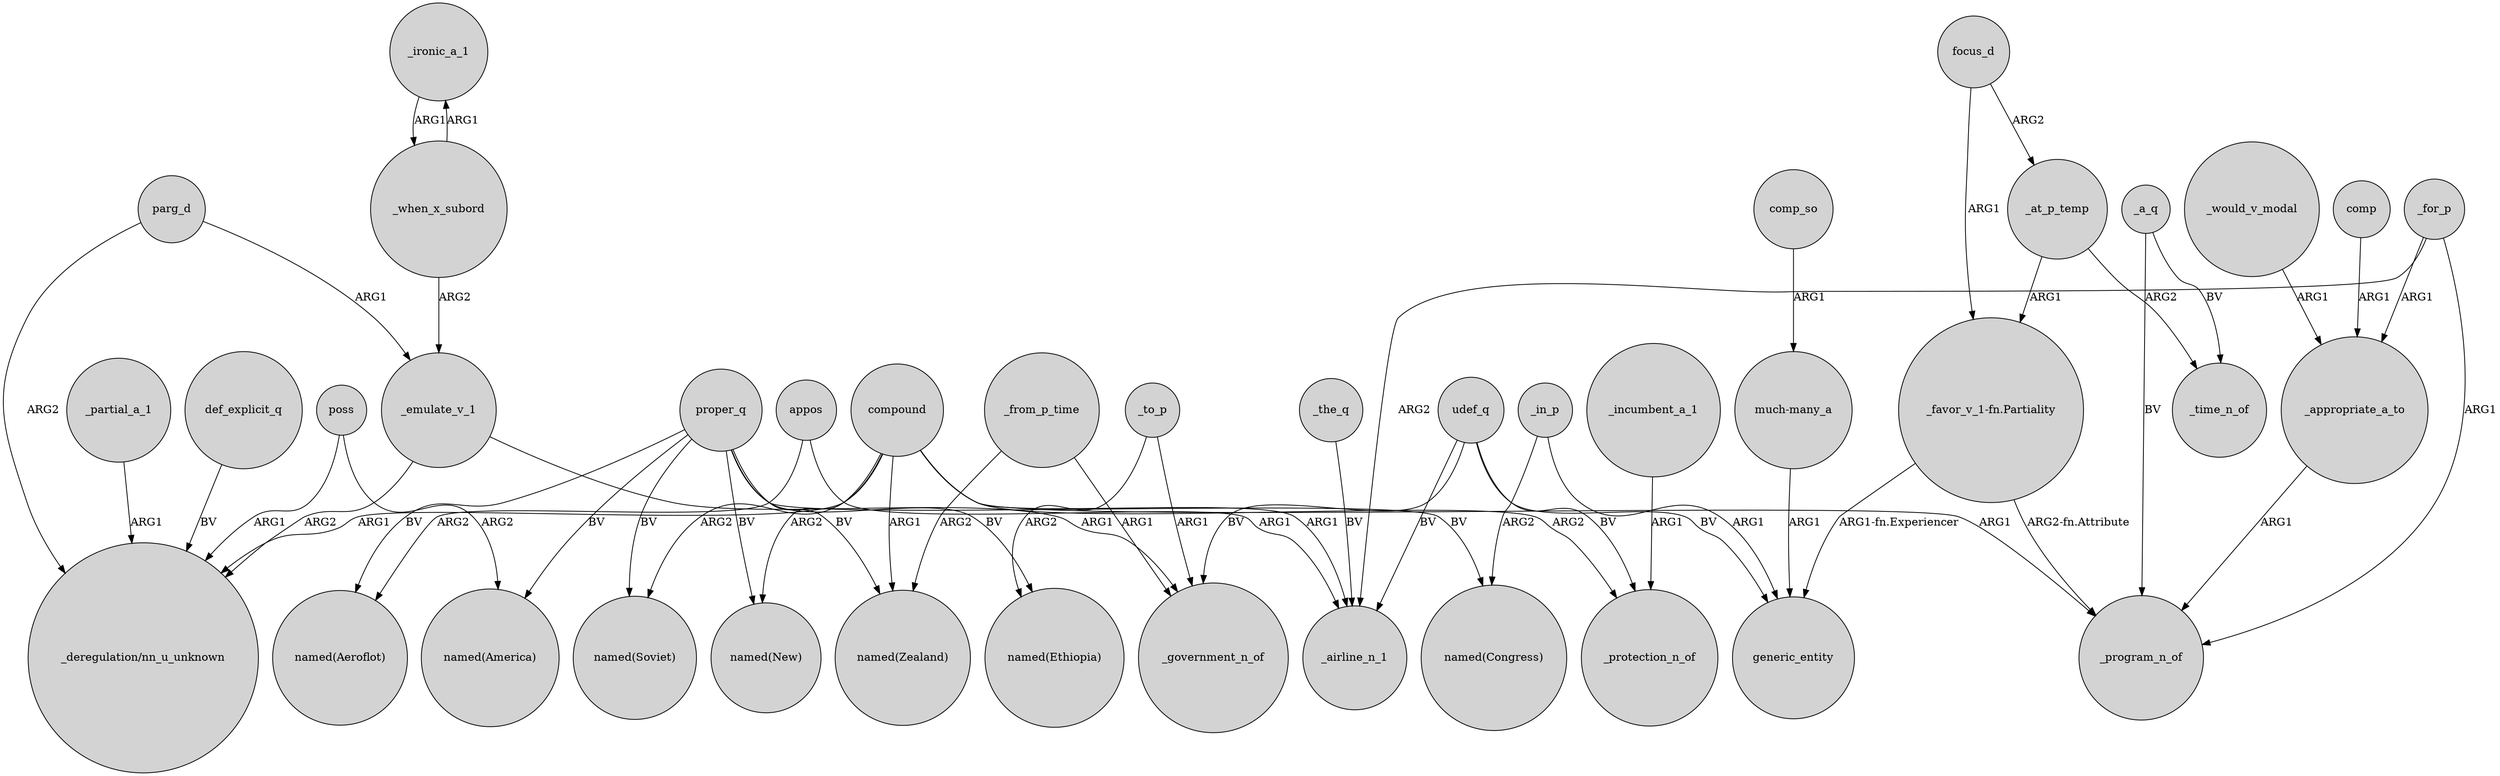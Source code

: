 digraph {
	node [shape=circle style=filled]
	_ironic_a_1 -> _when_x_subord [label=ARG1]
	focus_d -> _at_p_temp [label=ARG2]
	_when_x_subord -> _emulate_v_1 [label=ARG2]
	compound -> "_deregulation/nn_u_unknown" [label=ARG1]
	parg_d -> "_deregulation/nn_u_unknown" [label=ARG2]
	_emulate_v_1 -> _government_n_of [label=ARG1]
	compound -> "named(New)" [label=ARG2]
	udef_q -> generic_entity [label=BV]
	comp -> _appropriate_a_to [label=ARG1]
	udef_q -> _government_n_of [label=BV]
	proper_q -> "named(New)" [label=BV]
	"much-many_a" -> generic_entity [label=ARG1]
	parg_d -> _emulate_v_1 [label=ARG1]
	appos -> "named(Aeroflot)" [label=ARG2]
	_partial_a_1 -> "_deregulation/nn_u_unknown" [label=ARG1]
	_at_p_temp -> _time_n_of [label=ARG2]
	_for_p -> _appropriate_a_to [label=ARG1]
	_a_q -> _time_n_of [label=BV]
	proper_q -> "named(Soviet)" [label=BV]
	_when_x_subord -> _ironic_a_1 [label=ARG1]
	_appropriate_a_to -> _program_n_of [label=ARG1]
	proper_q -> "named(Congress)" [label=BV]
	_for_p -> _program_n_of [label=ARG1]
	_for_p -> _airline_n_1 [label=ARG2]
	poss -> "_deregulation/nn_u_unknown" [label=ARG1]
	poss -> "named(America)" [label=ARG2]
	_from_p_time -> _government_n_of [label=ARG1]
	compound -> "named(Zealand)" [label=ARG1]
	udef_q -> _protection_n_of [label=BV]
	proper_q -> "named(Aeroflot)" [label=BV]
	compound -> _protection_n_of [label=ARG2]
	"_favor_v_1-fn.Partiality" -> _program_n_of [label="ARG2-fn.Attribute"]
	_the_q -> _airline_n_1 [label=BV]
	_a_q -> _program_n_of [label=BV]
	_to_p -> _government_n_of [label=ARG1]
	compound -> "named(Soviet)" [label=ARG2]
	compound -> _airline_n_1 [label=ARG1]
	def_explicit_q -> "_deregulation/nn_u_unknown" [label=BV]
	_at_p_temp -> "_favor_v_1-fn.Partiality" [label=ARG1]
	proper_q -> "named(Zealand)" [label=BV]
	proper_q -> "named(Ethiopia)" [label=BV]
	compound -> _program_n_of [label=ARG1]
	udef_q -> _airline_n_1 [label=BV]
	proper_q -> "named(America)" [label=BV]
	_in_p -> generic_entity [label=ARG1]
	comp_so -> "much-many_a" [label=ARG1]
	"_favor_v_1-fn.Partiality" -> generic_entity [label="ARG1-fn.Experiencer"]
	_would_v_modal -> _appropriate_a_to [label=ARG1]
	appos -> _airline_n_1 [label=ARG1]
	_in_p -> "named(Congress)" [label=ARG2]
	_to_p -> "named(Ethiopia)" [label=ARG2]
	focus_d -> "_favor_v_1-fn.Partiality" [label=ARG1]
	_incumbent_a_1 -> _protection_n_of [label=ARG1]
	_from_p_time -> "named(Zealand)" [label=ARG2]
	_emulate_v_1 -> "_deregulation/nn_u_unknown" [label=ARG2]
}
